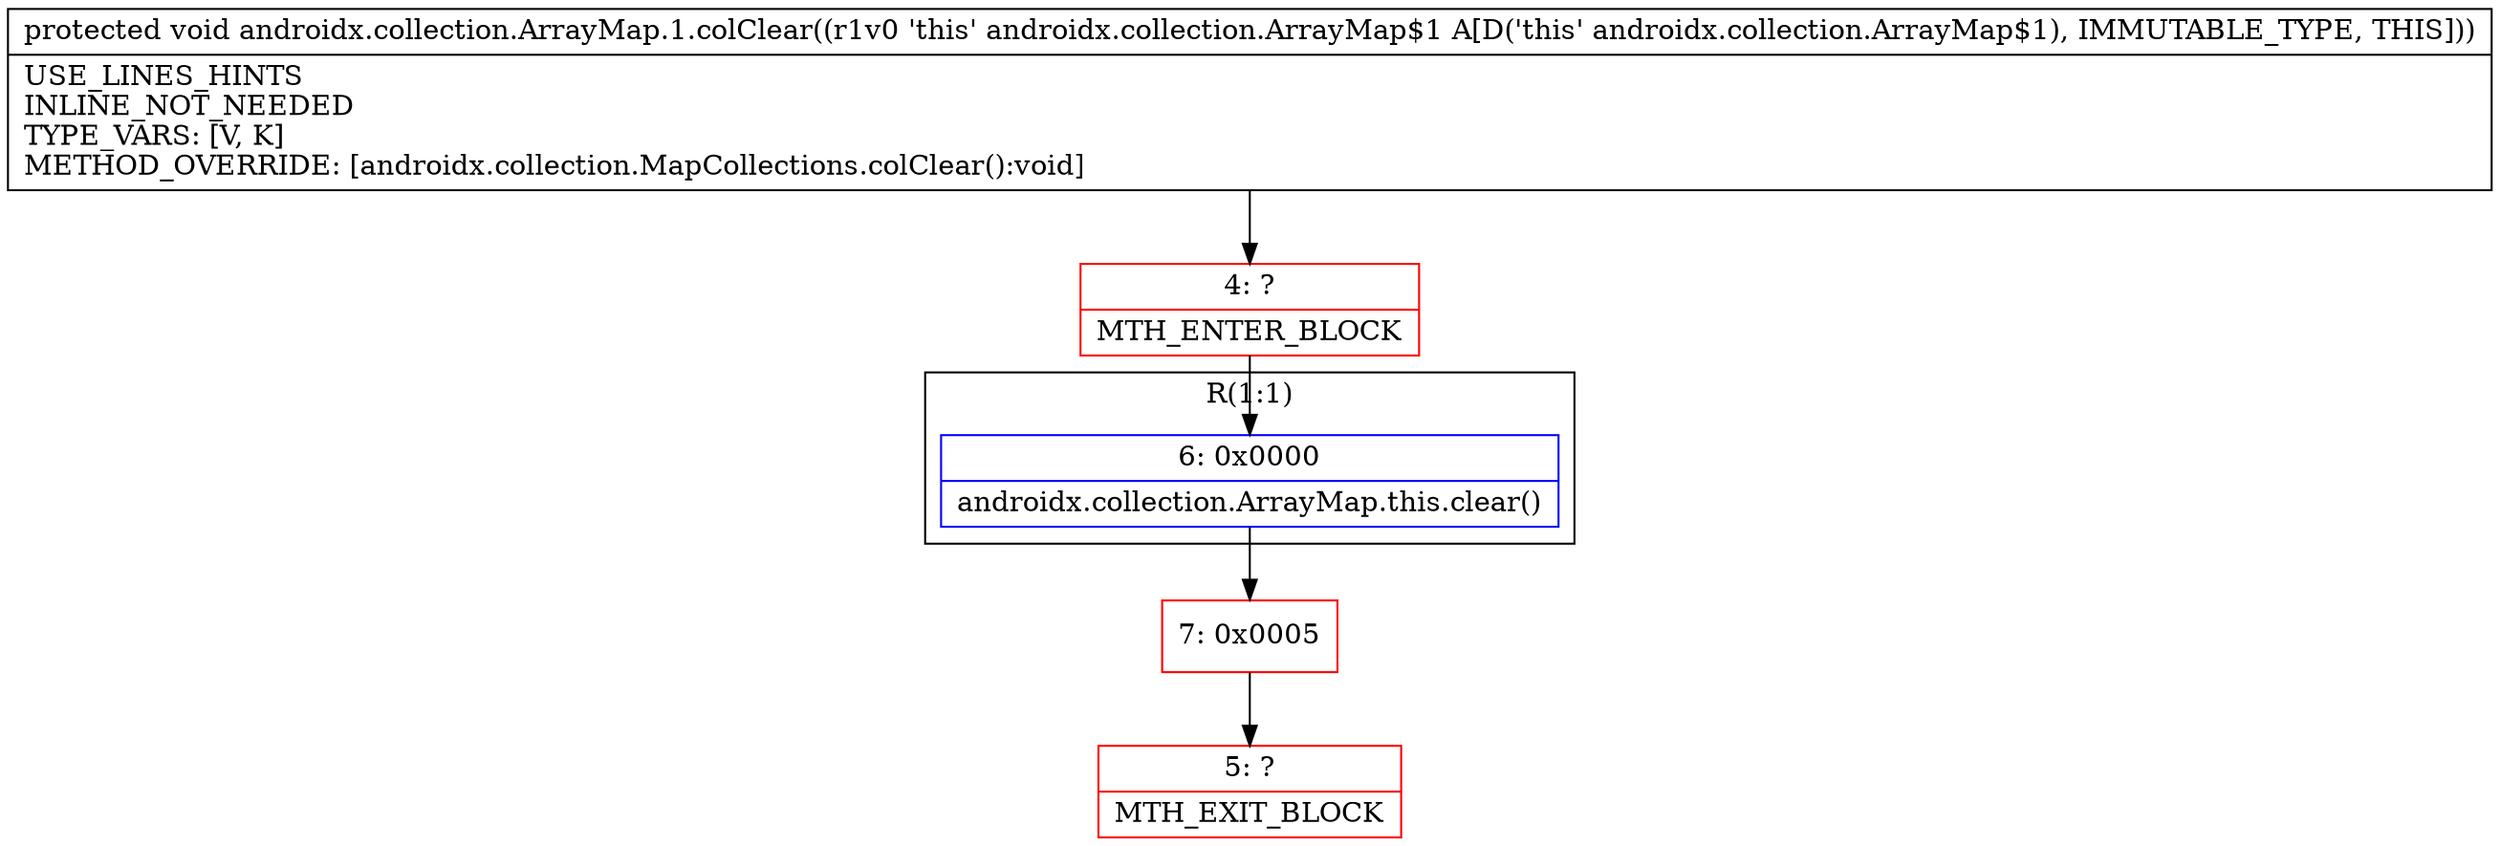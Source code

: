 digraph "CFG forandroidx.collection.ArrayMap.1.colClear()V" {
subgraph cluster_Region_2040685099 {
label = "R(1:1)";
node [shape=record,color=blue];
Node_6 [shape=record,label="{6\:\ 0x0000|androidx.collection.ArrayMap.this.clear()\l}"];
}
Node_4 [shape=record,color=red,label="{4\:\ ?|MTH_ENTER_BLOCK\l}"];
Node_7 [shape=record,color=red,label="{7\:\ 0x0005}"];
Node_5 [shape=record,color=red,label="{5\:\ ?|MTH_EXIT_BLOCK\l}"];
MethodNode[shape=record,label="{protected void androidx.collection.ArrayMap.1.colClear((r1v0 'this' androidx.collection.ArrayMap$1 A[D('this' androidx.collection.ArrayMap$1), IMMUTABLE_TYPE, THIS]))  | USE_LINES_HINTS\lINLINE_NOT_NEEDED\lTYPE_VARS: [V, K]\lMETHOD_OVERRIDE: [androidx.collection.MapCollections.colClear():void]\l}"];
MethodNode -> Node_4;Node_6 -> Node_7;
Node_4 -> Node_6;
Node_7 -> Node_5;
}

